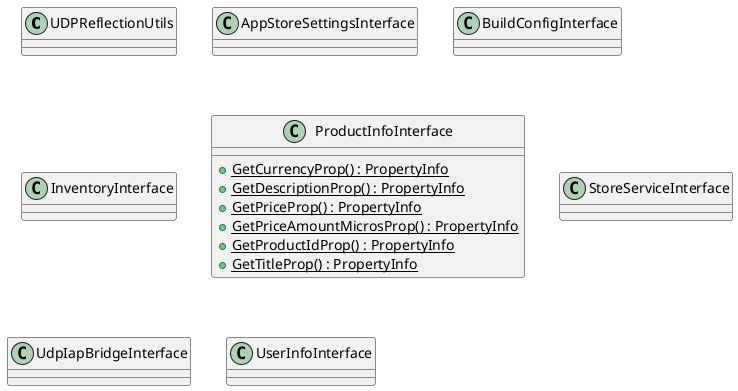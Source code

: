 @startuml
class UDPReflectionUtils {
}
class AppStoreSettingsInterface {
}
class BuildConfigInterface {
}
class InventoryInterface {
}
class ProductInfoInterface {
    + {static} GetCurrencyProp() : PropertyInfo
    + {static} GetDescriptionProp() : PropertyInfo
    + {static} GetPriceProp() : PropertyInfo
    + {static} GetPriceAmountMicrosProp() : PropertyInfo
    + {static} GetProductIdProp() : PropertyInfo
    + {static} GetTitleProp() : PropertyInfo
}
class StoreServiceInterface {
}
class UdpIapBridgeInterface {
}
class UserInfoInterface {
}
@enduml
